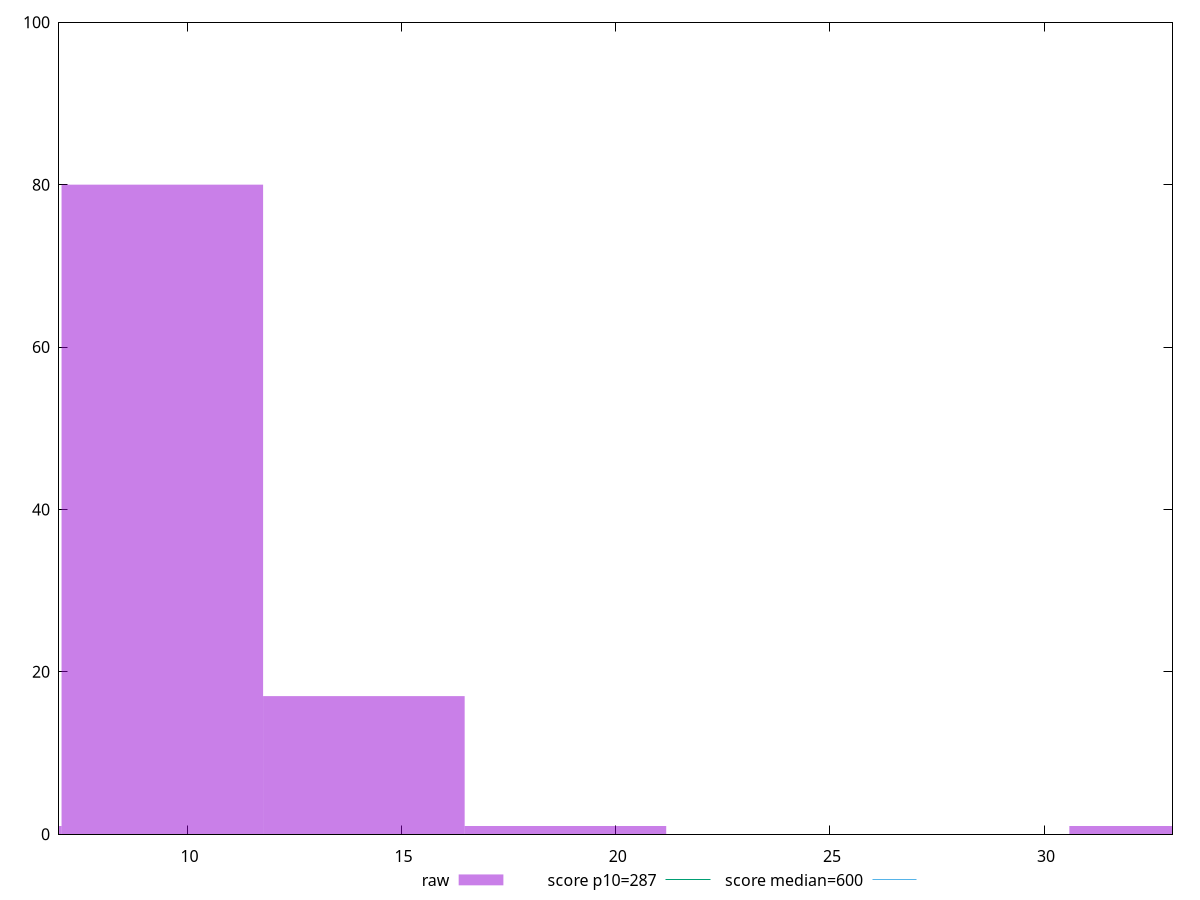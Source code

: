 reset

$raw <<EOF
9.412667808627036 80
14.119001712940555 17
32.94433733019463 1
18.825335617254073 1
4.706333904313518 1
EOF

set key outside below
set boxwidth 4.706333904313518
set xrange [7:33.00000000000023]
set yrange [0:100]
set trange [0:100]
set style fill transparent solid 0.5 noborder

set parametric
set terminal svg size 640, 490 enhanced background rgb 'white'
set output "report_00026_2021-02-22T21:38:55.199Z/total-blocking-time/samples/pages+cached+noadtech/raw/histogram.svg"

plot $raw title "raw" with boxes, \
     287,t title "score p10=287", \
     600,t title "score median=600"

reset
